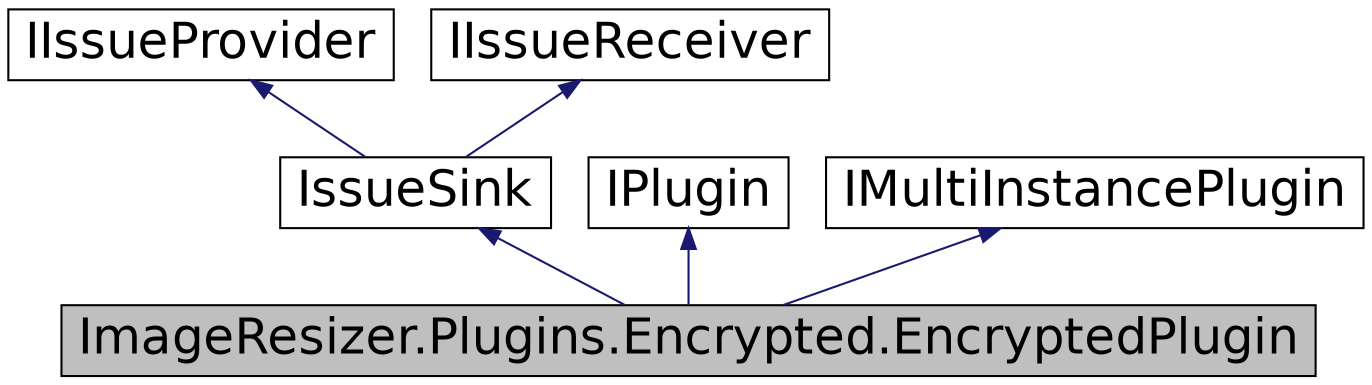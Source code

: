 digraph G
{
  edge [fontname="Helvetica",fontsize="24",labelfontname="Helvetica",labelfontsize="24"];
  node [fontname="Helvetica",fontsize="24",shape=record];
  Node1 [label="ImageResizer.Plugins.Encrypted.EncryptedPlugin",height=0.2,width=0.4,color="black", fillcolor="grey75", style="filled" fontcolor="black"];
  Node2 -> Node1 [dir="back",color="midnightblue",fontsize="24",style="solid",fontname="Helvetica"];
  Node2 [label="IssueSink",height=0.2,width=0.4,color="black", fillcolor="white", style="filled",URL="$class_image_resizer_1_1_configuration_1_1_issues_1_1_issue_sink.html"];
  Node3 -> Node2 [dir="back",color="midnightblue",fontsize="24",style="solid",fontname="Helvetica"];
  Node3 [label="IIssueProvider",height=0.2,width=0.4,color="black", fillcolor="white", style="filled",URL="$interface_image_resizer_1_1_configuration_1_1_issues_1_1_i_issue_provider.html"];
  Node4 -> Node2 [dir="back",color="midnightblue",fontsize="24",style="solid",fontname="Helvetica"];
  Node4 [label="IIssueReceiver",height=0.2,width=0.4,color="black", fillcolor="white", style="filled",URL="$interface_image_resizer_1_1_configuration_1_1_issues_1_1_i_issue_receiver.html"];
  Node5 -> Node1 [dir="back",color="midnightblue",fontsize="24",style="solid",fontname="Helvetica"];
  Node5 [label="IPlugin",height=0.2,width=0.4,color="black", fillcolor="white", style="filled",URL="$interface_image_resizer_1_1_plugins_1_1_i_plugin.html",tooltip="All plugins must implement this. Enables web.config addition and removal."];
  Node6 -> Node1 [dir="back",color="midnightblue",fontsize="24",style="solid",fontname="Helvetica"];
  Node6 [label="IMultiInstancePlugin",height=0.2,width=0.4,color="black", fillcolor="white", style="filled",URL="$interface_image_resizer_1_1_plugins_1_1_i_multi_instance_plugin.html",tooltip="Tag your plugin with this interface if it supports having multiple instances registered at once..."];
}
